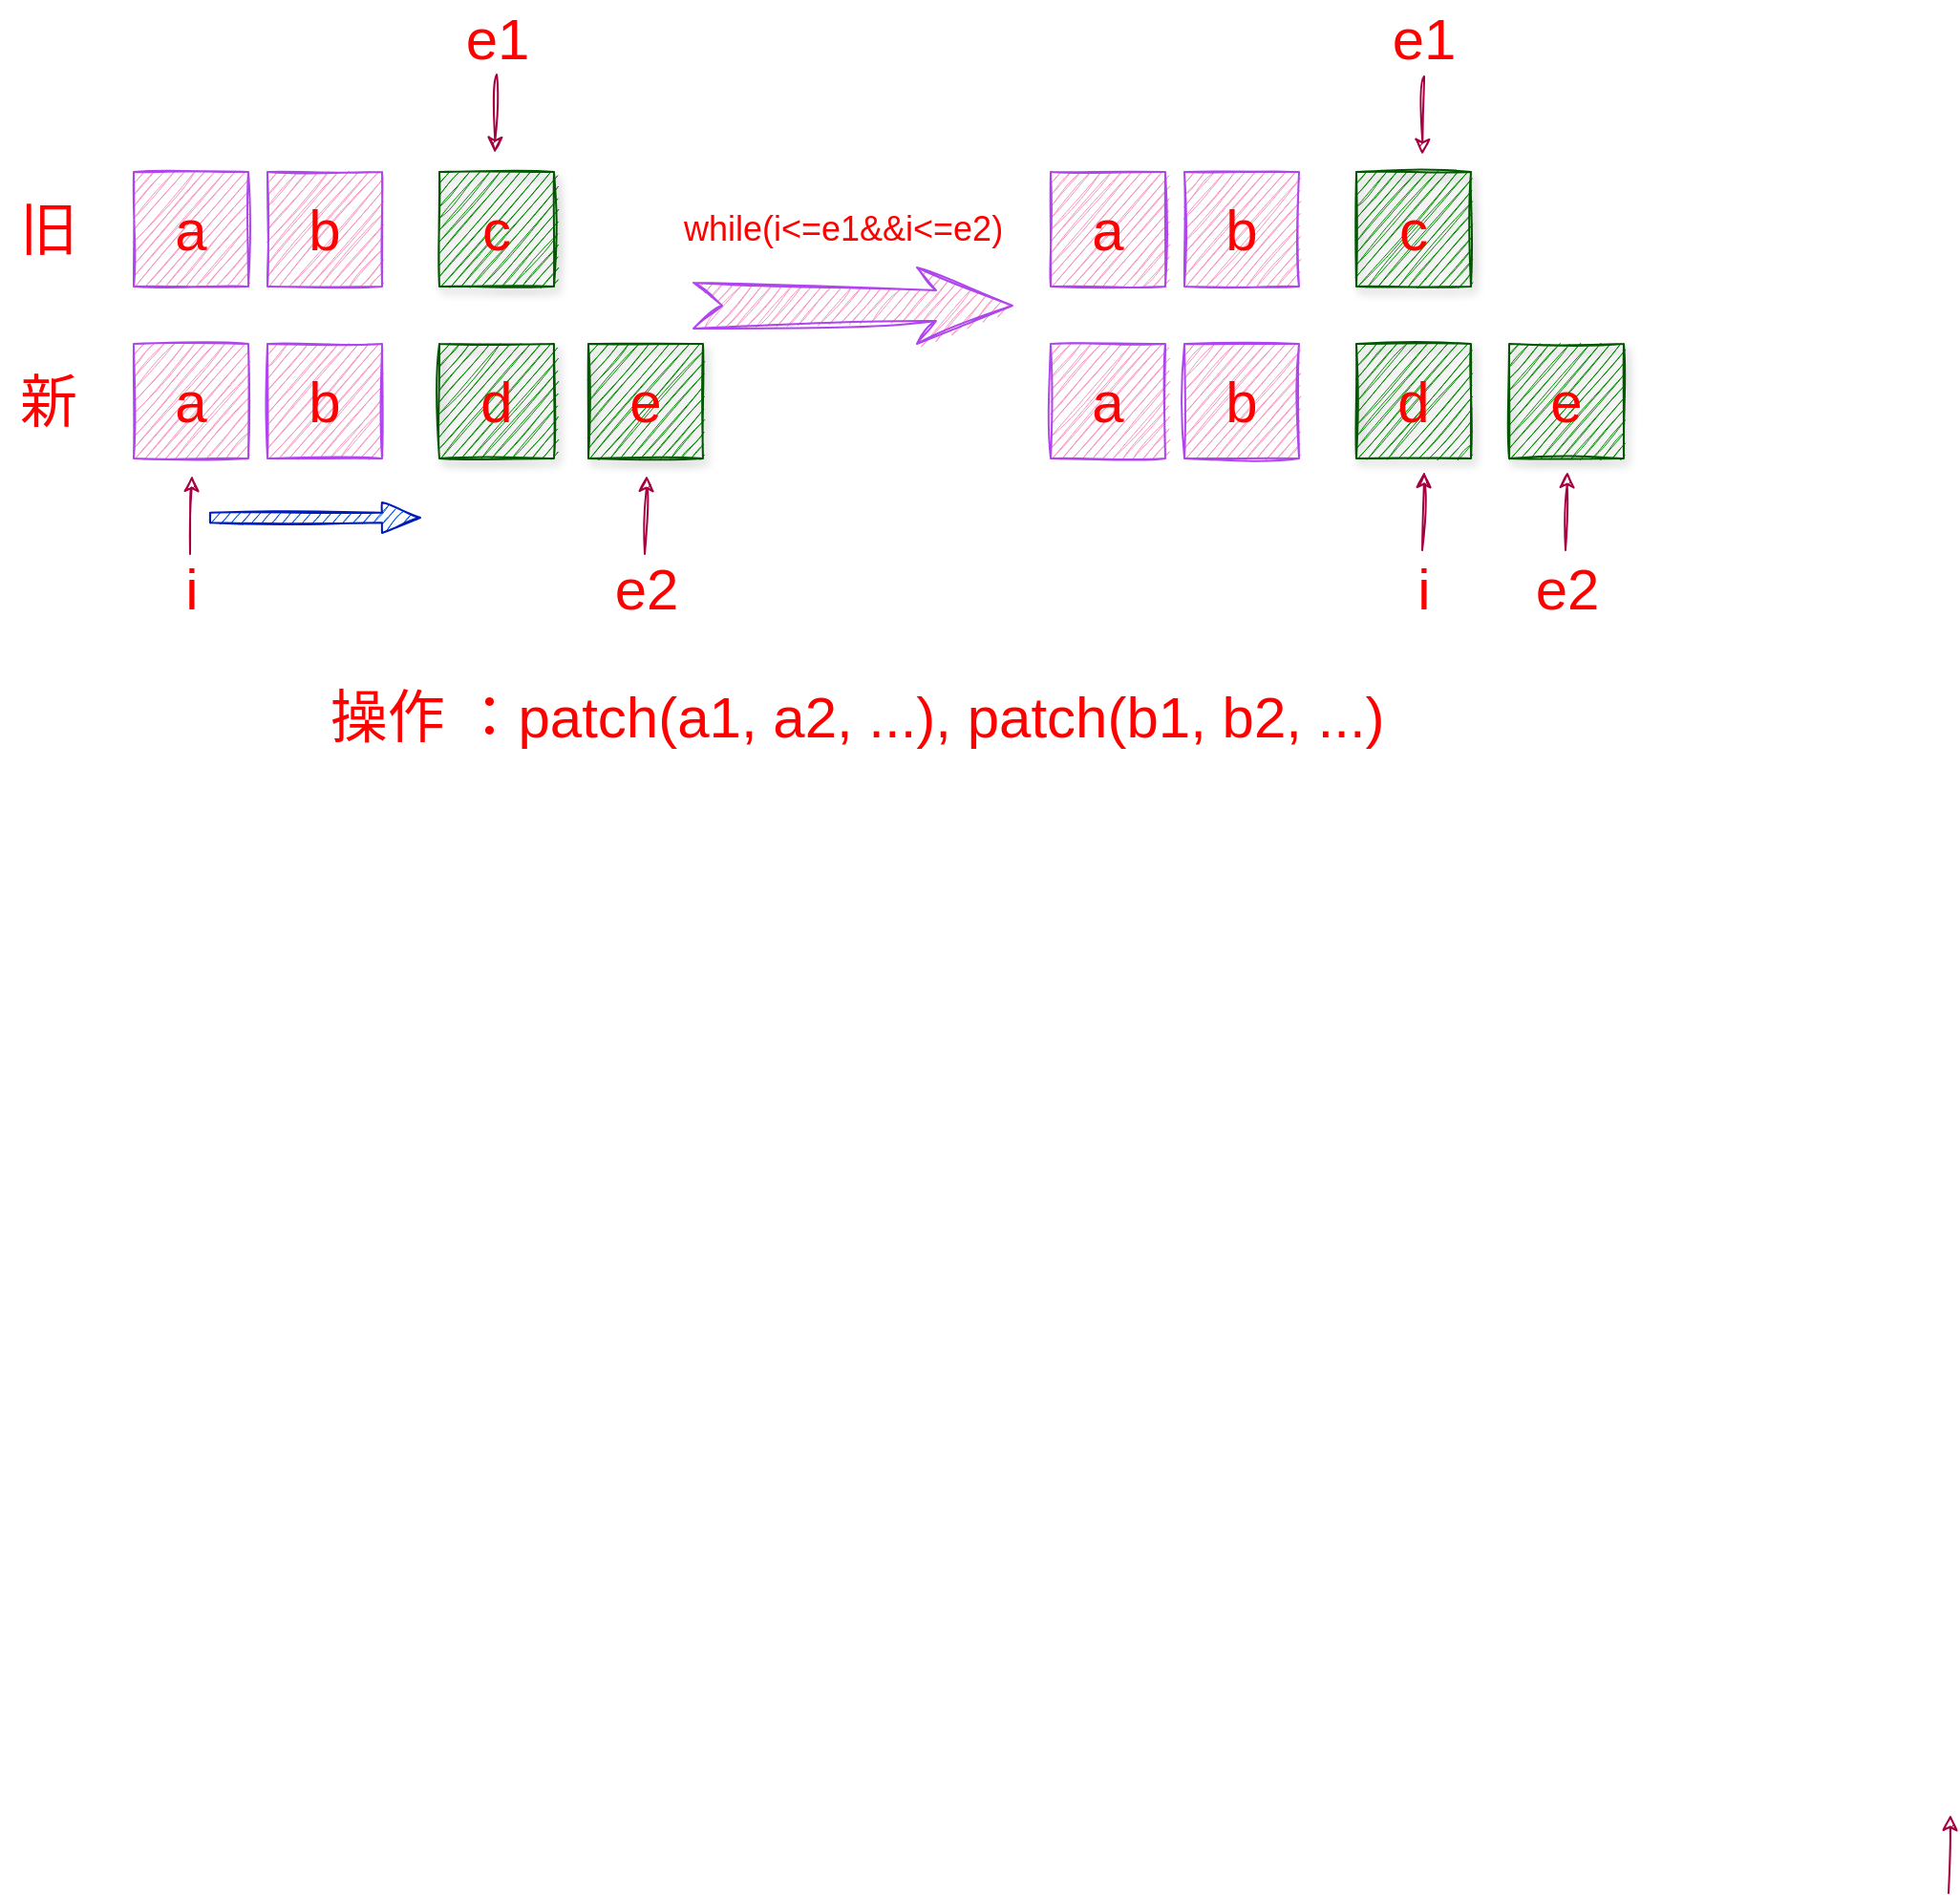 <mxfile version="17.4.2" type="device" pages="4"><diagram id="EmqgTBqbK5a3hGFxQ9jJ" name="对比左侧"><mxGraphModel dx="1106" dy="798" grid="1" gridSize="10" guides="1" tooltips="1" connect="1" arrows="1" fold="1" page="1" pageScale="1" pageWidth="827" pageHeight="1169" math="0" shadow="0"><root><mxCell id="0"/><mxCell id="1" parent="0"/><mxCell id="E3GouPxqyJiMXS_Y7C-4-1" value="a" style="whiteSpace=wrap;html=1;aspect=fixed;rounded=0;fillColor=#F694C1;strokeColor=#AF45ED;fontColor=#FF0000;fontSize=30;verticalAlign=middle;sketch=1;" vertex="1" parent="1"><mxGeometry x="120" y="190" width="60" height="60" as="geometry"/></mxCell><mxCell id="E3GouPxqyJiMXS_Y7C-4-2" value="b" style="whiteSpace=wrap;html=1;aspect=fixed;rounded=0;fillColor=#F694C1;strokeColor=#AF45ED;fontColor=#FF0000;fontSize=30;verticalAlign=middle;sketch=1;" vertex="1" parent="1"><mxGeometry x="190" y="190" width="60" height="60" as="geometry"/></mxCell><mxCell id="E3GouPxqyJiMXS_Y7C-4-3" value="c" style="whiteSpace=wrap;html=1;aspect=fixed;rounded=0;fillColor=#008a00;strokeColor=#005700;fontSize=30;fontColor=#FF0000;shadow=1;glass=0;fillStyle=auto;fontStyle=0;verticalAlign=middle;sketch=1;" vertex="1" parent="1"><mxGeometry x="280" y="190" width="60" height="60" as="geometry"/></mxCell><mxCell id="E3GouPxqyJiMXS_Y7C-4-4" value="a" style="whiteSpace=wrap;html=1;aspect=fixed;rounded=0;fillColor=#F694C1;strokeColor=#AF45ED;fontColor=#FF0000;fontSize=30;verticalAlign=middle;sketch=1;" vertex="1" parent="1"><mxGeometry x="120" y="280" width="60" height="60" as="geometry"/></mxCell><mxCell id="E3GouPxqyJiMXS_Y7C-4-5" value="b" style="whiteSpace=wrap;html=1;aspect=fixed;rounded=0;fillColor=#F694C1;strokeColor=#AF45ED;fontColor=#FF0000;fontSize=30;verticalAlign=middle;sketch=1;" vertex="1" parent="1"><mxGeometry x="190" y="280" width="60" height="60" as="geometry"/></mxCell><mxCell id="E3GouPxqyJiMXS_Y7C-4-6" value="d" style="whiteSpace=wrap;html=1;aspect=fixed;rounded=0;fillColor=#008a00;strokeColor=#005700;fontSize=30;fontColor=#FF0000;shadow=1;glass=0;fillStyle=auto;fontStyle=0;verticalAlign=middle;sketch=1;" vertex="1" parent="1"><mxGeometry x="280" y="280" width="60" height="60" as="geometry"/></mxCell><mxCell id="E3GouPxqyJiMXS_Y7C-4-7" value="e" style="whiteSpace=wrap;html=1;aspect=fixed;rounded=0;fillColor=#008a00;strokeColor=#005700;fontSize=30;fontColor=#FF0000;shadow=1;glass=0;fillStyle=auto;fontStyle=0;verticalAlign=middle;sketch=1;" vertex="1" parent="1"><mxGeometry x="358" y="280" width="60" height="60" as="geometry"/></mxCell><mxCell id="E3GouPxqyJiMXS_Y7C-4-13" value="i" style="text;html=1;align=center;verticalAlign=middle;resizable=0;points=[];autosize=1;strokeColor=none;fillColor=none;fontSize=30;fontColor=#FF0000;" vertex="1" parent="1"><mxGeometry x="140" y="388" width="20" height="40" as="geometry"/></mxCell><mxCell id="E3GouPxqyJiMXS_Y7C-4-14" value="e1" style="text;html=1;align=center;verticalAlign=middle;resizable=0;points=[];autosize=1;strokeColor=none;fillColor=none;fontSize=30;fontColor=#FF0000;" vertex="1" parent="1"><mxGeometry x="285" y="100" width="50" height="40" as="geometry"/></mxCell><mxCell id="E3GouPxqyJiMXS_Y7C-4-15" value="e2" style="text;html=1;align=center;verticalAlign=middle;resizable=0;points=[];autosize=1;strokeColor=none;fillColor=none;fontSize=30;fontColor=#FF0000;" vertex="1" parent="1"><mxGeometry x="363" y="388" width="50" height="40" as="geometry"/></mxCell><mxCell id="E3GouPxqyJiMXS_Y7C-4-16" value="a" style="whiteSpace=wrap;html=1;aspect=fixed;rounded=0;fillColor=#F694C1;strokeColor=#AF45ED;fontColor=#FF0000;fontSize=30;verticalAlign=middle;sketch=1;" vertex="1" parent="1"><mxGeometry x="600" y="190" width="60" height="60" as="geometry"/></mxCell><mxCell id="E3GouPxqyJiMXS_Y7C-4-17" value="b" style="whiteSpace=wrap;html=1;aspect=fixed;rounded=0;fillColor=#F694C1;strokeColor=#AF45ED;fontColor=#FF0000;fontSize=30;verticalAlign=middle;sketch=1;" vertex="1" parent="1"><mxGeometry x="670" y="190" width="60" height="60" as="geometry"/></mxCell><mxCell id="E3GouPxqyJiMXS_Y7C-4-18" value="c" style="whiteSpace=wrap;html=1;aspect=fixed;rounded=0;fillColor=#008a00;strokeColor=#005700;fontSize=30;fontColor=#FF0000;shadow=1;glass=0;fillStyle=auto;fontStyle=0;verticalAlign=middle;sketch=1;" vertex="1" parent="1"><mxGeometry x="760" y="190" width="60" height="60" as="geometry"/></mxCell><mxCell id="E3GouPxqyJiMXS_Y7C-4-19" value="a" style="whiteSpace=wrap;html=1;aspect=fixed;rounded=0;fillColor=#F694C1;strokeColor=#AF45ED;fontColor=#FF0000;fontSize=30;verticalAlign=middle;sketch=1;" vertex="1" parent="1"><mxGeometry x="600" y="280" width="60" height="60" as="geometry"/></mxCell><mxCell id="E3GouPxqyJiMXS_Y7C-4-20" value="b" style="whiteSpace=wrap;html=1;aspect=fixed;rounded=0;fillColor=#F694C1;strokeColor=#AF45ED;fontColor=#FF0000;fontSize=30;verticalAlign=middle;sketch=1;" vertex="1" parent="1"><mxGeometry x="670" y="280" width="60" height="60" as="geometry"/></mxCell><mxCell id="E3GouPxqyJiMXS_Y7C-4-21" value="d" style="whiteSpace=wrap;html=1;aspect=fixed;rounded=0;fillColor=#008a00;strokeColor=#005700;fontSize=30;fontColor=#FF0000;shadow=1;glass=0;fillStyle=auto;fontStyle=0;verticalAlign=middle;sketch=1;" vertex="1" parent="1"><mxGeometry x="760" y="280" width="60" height="60" as="geometry"/></mxCell><mxCell id="E3GouPxqyJiMXS_Y7C-4-22" value="e" style="whiteSpace=wrap;html=1;aspect=fixed;rounded=0;fillColor=#008a00;strokeColor=#005700;fontSize=30;fontColor=#FF0000;shadow=1;glass=0;fillStyle=auto;fontStyle=0;verticalAlign=middle;sketch=1;" vertex="1" parent="1"><mxGeometry x="840" y="280" width="60" height="60" as="geometry"/></mxCell><mxCell id="E3GouPxqyJiMXS_Y7C-4-23" value="i" style="text;html=1;align=center;verticalAlign=middle;resizable=0;points=[];autosize=1;strokeColor=none;fillColor=none;fontSize=30;fontColor=#FF0000;" vertex="1" parent="1"><mxGeometry x="785" y="388" width="20" height="40" as="geometry"/></mxCell><mxCell id="E3GouPxqyJiMXS_Y7C-4-24" value="e1" style="text;html=1;align=center;verticalAlign=middle;resizable=0;points=[];autosize=1;strokeColor=none;fillColor=none;fontSize=30;fontColor=#FF0000;" vertex="1" parent="1"><mxGeometry x="770" y="100" width="50" height="40" as="geometry"/></mxCell><mxCell id="E3GouPxqyJiMXS_Y7C-4-25" value="e2" style="text;html=1;align=center;verticalAlign=middle;resizable=0;points=[];autosize=1;strokeColor=none;fillColor=none;fontSize=30;fontColor=#FF0000;" vertex="1" parent="1"><mxGeometry x="845" y="388" width="50" height="40" as="geometry"/></mxCell><mxCell id="E3GouPxqyJiMXS_Y7C-4-28" value="" style="html=1;shadow=0;dashed=0;align=center;verticalAlign=middle;shape=mxgraph.arrows2.arrow;dy=0.67;dx=20;notch=0;rounded=0;glass=0;sketch=1;fillStyle=auto;fontSize=30;strokeColor=#001DBC;fillColor=#0050ef;fontColor=#ffffff;" vertex="1" parent="1"><mxGeometry x="160" y="363" width="110" height="16" as="geometry"/></mxCell><mxCell id="E3GouPxqyJiMXS_Y7C-4-32" value="" style="html=1;shadow=0;dashed=0;align=center;verticalAlign=middle;shape=mxgraph.arrows2.stylisedArrow;dy=0.6;dx=40;notch=15;feather=0.4;rounded=0;glass=0;sketch=1;fillStyle=auto;fontSize=30;fontColor=#FF0000;strokeColor=#AF45ED;fillColor=#F694C1;gradientColor=none;" vertex="1" parent="1"><mxGeometry x="413" y="240" width="167" height="40" as="geometry"/></mxCell><mxCell id="E3GouPxqyJiMXS_Y7C-4-34" value="while(i&amp;lt;=e1&amp;amp;&amp;amp;i&amp;lt;=e2)" style="text;html=1;align=center;verticalAlign=middle;resizable=0;points=[];autosize=1;strokeColor=none;fillColor=none;fontSize=18;fontColor=#FF0000;" vertex="1" parent="1"><mxGeometry x="401" y="205" width="180" height="30" as="geometry"/></mxCell><mxCell id="E3GouPxqyJiMXS_Y7C-4-38" value="" style="endArrow=classic;html=1;rounded=1;sketch=1;fontSize=18;fontColor=#FF0000;strokeColor=#A50040;fillColor=#d80073;curved=1;exitX=0.52;exitY=0.975;exitDx=0;exitDy=0;exitPerimeter=0;" edge="1" parent="1"><mxGeometry width="50" height="50" relative="1" as="geometry"><mxPoint x="310" y="139" as="sourcePoint"/><mxPoint x="309" y="180" as="targetPoint"/></mxGeometry></mxCell><mxCell id="E3GouPxqyJiMXS_Y7C-4-41" value="" style="endArrow=classic;html=1;rounded=1;sketch=1;fontSize=18;fontColor=#FF0000;strokeColor=#A50040;fillColor=#d80073;curved=1;exitX=0.52;exitY=0.975;exitDx=0;exitDy=0;exitPerimeter=0;" edge="1" parent="1"><mxGeometry width="50" height="50" relative="1" as="geometry"><mxPoint x="795.5" y="140" as="sourcePoint"/><mxPoint x="794.5" y="181" as="targetPoint"/></mxGeometry></mxCell><mxCell id="E3GouPxqyJiMXS_Y7C-4-42" value="" style="endArrow=none;html=1;rounded=1;sketch=1;fontSize=18;fontColor=#FF0000;strokeColor=#A50040;fillColor=#d80073;curved=1;exitX=0.52;exitY=0.975;exitDx=0;exitDy=0;exitPerimeter=0;startArrow=classic;startFill=1;endFill=0;" edge="1" parent="1"><mxGeometry width="50" height="50" relative="1" as="geometry"><mxPoint x="388.5" y="349" as="sourcePoint"/><mxPoint x="387.5" y="390" as="targetPoint"/></mxGeometry></mxCell><mxCell id="E3GouPxqyJiMXS_Y7C-4-43" value="" style="endArrow=none;html=1;rounded=1;sketch=1;fontSize=18;fontColor=#FF0000;strokeColor=#A50040;fillColor=#d80073;curved=1;exitX=0.52;exitY=0.975;exitDx=0;exitDy=0;exitPerimeter=0;startArrow=classic;startFill=1;endFill=0;" edge="1" parent="1"><mxGeometry width="50" height="50" relative="1" as="geometry"><mxPoint x="1071" y="1050" as="sourcePoint"/><mxPoint x="1070" y="1091" as="targetPoint"/></mxGeometry></mxCell><mxCell id="E3GouPxqyJiMXS_Y7C-4-44" value="" style="endArrow=none;html=1;rounded=1;sketch=1;fontSize=18;fontColor=#FF0000;strokeColor=#A50040;fillColor=#d80073;curved=1;exitX=0.52;exitY=0.975;exitDx=0;exitDy=0;exitPerimeter=0;startArrow=classic;startFill=1;endFill=0;" edge="1" parent="1"><mxGeometry width="50" height="50" relative="1" as="geometry"><mxPoint x="150.5" y="349" as="sourcePoint"/><mxPoint x="149.5" y="390" as="targetPoint"/></mxGeometry></mxCell><mxCell id="E3GouPxqyJiMXS_Y7C-4-46" value="" style="endArrow=none;html=1;rounded=1;sketch=1;fontSize=18;fontColor=#FF0000;strokeColor=#A50040;fillColor=#d80073;curved=1;exitX=0.52;exitY=0.975;exitDx=0;exitDy=0;exitPerimeter=0;startArrow=classic;startFill=1;endFill=0;" edge="1" parent="1"><mxGeometry width="50" height="50" relative="1" as="geometry"><mxPoint x="795.5" y="347" as="sourcePoint"/><mxPoint x="794.5" y="388" as="targetPoint"/></mxGeometry></mxCell><mxCell id="E3GouPxqyJiMXS_Y7C-4-47" value="" style="endArrow=none;html=1;rounded=1;sketch=1;fontSize=18;fontColor=#FF0000;strokeColor=#A50040;fillColor=#d80073;curved=1;exitX=0.52;exitY=0.975;exitDx=0;exitDy=0;exitPerimeter=0;startArrow=classic;startFill=1;endFill=0;" edge="1" parent="1"><mxGeometry width="50" height="50" relative="1" as="geometry"><mxPoint x="870.5" y="347" as="sourcePoint"/><mxPoint x="869.5" y="388" as="targetPoint"/></mxGeometry></mxCell><mxCell id="xzag2mfApowgqfPrpZLW-1" value="&lt;span style=&quot;white-space: pre; font-size: 30px;&quot;&gt;&#9;&lt;/span&gt;操作 ：patch(a1, a2, ...), patch(b1, b2, ...)" style="text;html=1;align=center;verticalAlign=middle;resizable=0;points=[];autosize=1;strokeColor=none;fillColor=none;fontSize=30;fontColor=#FF0000;" vertex="1" parent="1"><mxGeometry x="150" y="455" width="630" height="40" as="geometry"/></mxCell><mxCell id="xzag2mfApowgqfPrpZLW-2" value="旧" style="text;html=1;align=center;verticalAlign=middle;resizable=0;points=[];autosize=1;strokeColor=none;fillColor=none;fontSize=30;fontColor=#FF0000;" vertex="1" parent="1"><mxGeometry x="50" y="200" width="50" height="40" as="geometry"/></mxCell><mxCell id="xzag2mfApowgqfPrpZLW-3" value="新" style="text;html=1;align=center;verticalAlign=middle;resizable=0;points=[];autosize=1;strokeColor=none;fillColor=none;fontSize=30;fontColor=#FF0000;" vertex="1" parent="1"><mxGeometry x="50" y="290" width="50" height="40" as="geometry"/></mxCell></root></mxGraphModel></diagram><diagram id="KhQfV3TDnIRwMbW_CdBb" name="对比右侧"><mxGraphModel dx="1106" dy="798" grid="1" gridSize="10" guides="1" tooltips="1" connect="1" arrows="1" fold="1" page="1" pageScale="1" pageWidth="827" pageHeight="1169" math="0" shadow="0"><root><mxCell id="0"/><mxCell id="1" parent="0"/><mxCell id="RAT4NuAAbAktcyOe6Fgx-1" value="a" style="whiteSpace=wrap;html=1;aspect=fixed;rounded=0;fillColor=#F694C1;strokeColor=#AF45ED;fontColor=#FF0000;fontSize=30;verticalAlign=middle;sketch=1;" vertex="1" parent="1"><mxGeometry x="99" y="190" width="60" height="60" as="geometry"/></mxCell><mxCell id="RAT4NuAAbAktcyOe6Fgx-3" value="b" style="whiteSpace=wrap;html=1;aspect=fixed;rounded=0;fillColor=#008a00;strokeColor=#005700;fontSize=30;fontColor=#FF0000;shadow=1;glass=0;fillStyle=auto;fontStyle=0;verticalAlign=middle;sketch=1;" vertex="1" parent="1"><mxGeometry x="259" y="190" width="60" height="60" as="geometry"/></mxCell><mxCell id="RAT4NuAAbAktcyOe6Fgx-4" value="d" style="whiteSpace=wrap;html=1;aspect=fixed;rounded=0;fillColor=#F694C1;strokeColor=#AF45ED;fontColor=#FF0000;fontSize=30;verticalAlign=middle;sketch=1;" vertex="1" parent="1"><mxGeometry x="99" y="280" width="60" height="60" as="geometry"/></mxCell><mxCell id="RAT4NuAAbAktcyOe6Fgx-5" value="e" style="whiteSpace=wrap;html=1;aspect=fixed;rounded=0;fillColor=#F694C1;strokeColor=#AF45ED;fontColor=#FF0000;fontSize=30;verticalAlign=middle;sketch=1;" vertex="1" parent="1"><mxGeometry x="169" y="280" width="60" height="60" as="geometry"/></mxCell><mxCell id="RAT4NuAAbAktcyOe6Fgx-6" value="b" style="whiteSpace=wrap;html=1;aspect=fixed;rounded=0;fillColor=#008a00;strokeColor=#005700;fontSize=30;fontColor=#FF0000;shadow=1;glass=0;fillStyle=auto;fontStyle=0;verticalAlign=middle;sketch=1;" vertex="1" parent="1"><mxGeometry x="259" y="280" width="60" height="60" as="geometry"/></mxCell><mxCell id="RAT4NuAAbAktcyOe6Fgx-7" value="c" style="whiteSpace=wrap;html=1;aspect=fixed;rounded=0;fillColor=#008a00;strokeColor=#005700;fontSize=30;fontColor=#FF0000;shadow=1;glass=0;fillStyle=auto;fontStyle=0;verticalAlign=middle;sketch=1;" vertex="1" parent="1"><mxGeometry x="337" y="280" width="60" height="60" as="geometry"/></mxCell><mxCell id="RAT4NuAAbAktcyOe6Fgx-8" value="i" style="text;html=1;align=center;verticalAlign=middle;resizable=0;points=[];autosize=1;strokeColor=none;fillColor=none;fontSize=30;fontColor=#FF0000;" vertex="1" parent="1"><mxGeometry x="119" y="388" width="20" height="40" as="geometry"/></mxCell><mxCell id="RAT4NuAAbAktcyOe6Fgx-9" value="e1" style="text;html=1;align=center;verticalAlign=middle;resizable=0;points=[];autosize=1;strokeColor=none;fillColor=none;fontSize=30;fontColor=#FF0000;" vertex="1" parent="1"><mxGeometry x="342" y="100" width="50" height="40" as="geometry"/></mxCell><mxCell id="RAT4NuAAbAktcyOe6Fgx-10" value="e2" style="text;html=1;align=center;verticalAlign=middle;resizable=0;points=[];autosize=1;strokeColor=none;fillColor=none;fontSize=30;fontColor=#FF0000;" vertex="1" parent="1"><mxGeometry x="342" y="388" width="50" height="40" as="geometry"/></mxCell><mxCell id="RAT4NuAAbAktcyOe6Fgx-11" value="a" style="whiteSpace=wrap;html=1;aspect=fixed;rounded=0;fillColor=#F694C1;strokeColor=#AF45ED;fontColor=#FF0000;fontSize=30;verticalAlign=middle;sketch=1;" vertex="1" parent="1"><mxGeometry x="600" y="190" width="60" height="60" as="geometry"/></mxCell><mxCell id="RAT4NuAAbAktcyOe6Fgx-13" value="b" style="whiteSpace=wrap;html=1;aspect=fixed;rounded=0;fillColor=#008a00;strokeColor=#005700;fontSize=30;fontColor=#FF0000;shadow=1;glass=0;fillStyle=auto;fontStyle=0;verticalAlign=middle;sketch=1;" vertex="1" parent="1"><mxGeometry x="760" y="190" width="60" height="60" as="geometry"/></mxCell><mxCell id="RAT4NuAAbAktcyOe6Fgx-14" value="d" style="whiteSpace=wrap;html=1;aspect=fixed;rounded=0;fillColor=#F694C1;strokeColor=#AF45ED;fontColor=#FF0000;fontSize=30;verticalAlign=middle;sketch=1;" vertex="1" parent="1"><mxGeometry x="600" y="280" width="60" height="60" as="geometry"/></mxCell><mxCell id="RAT4NuAAbAktcyOe6Fgx-15" value="e" style="whiteSpace=wrap;html=1;aspect=fixed;rounded=0;fillColor=#F694C1;strokeColor=#AF45ED;fontColor=#FF0000;fontSize=30;verticalAlign=middle;sketch=1;" vertex="1" parent="1"><mxGeometry x="670" y="280" width="60" height="60" as="geometry"/></mxCell><mxCell id="RAT4NuAAbAktcyOe6Fgx-16" value="b" style="whiteSpace=wrap;html=1;aspect=fixed;rounded=0;fillColor=#008a00;strokeColor=#005700;fontSize=30;fontColor=#FF0000;shadow=1;glass=0;fillStyle=auto;fontStyle=0;verticalAlign=middle;sketch=1;" vertex="1" parent="1"><mxGeometry x="760" y="280" width="60" height="60" as="geometry"/></mxCell><mxCell id="RAT4NuAAbAktcyOe6Fgx-17" value="c" style="whiteSpace=wrap;html=1;aspect=fixed;rounded=0;fillColor=#008a00;strokeColor=#005700;fontSize=30;fontColor=#FF0000;shadow=1;glass=0;fillStyle=auto;fontStyle=0;verticalAlign=middle;sketch=1;" vertex="1" parent="1"><mxGeometry x="840" y="280" width="60" height="60" as="geometry"/></mxCell><mxCell id="RAT4NuAAbAktcyOe6Fgx-18" value="i" style="text;html=1;align=center;verticalAlign=middle;resizable=0;points=[];autosize=1;strokeColor=none;fillColor=none;fontSize=30;fontColor=#FF0000;" vertex="1" parent="1"><mxGeometry x="620" y="388" width="20" height="40" as="geometry"/></mxCell><mxCell id="RAT4NuAAbAktcyOe6Fgx-19" value="e1" style="text;html=1;align=center;verticalAlign=middle;resizable=0;points=[];autosize=1;strokeColor=none;fillColor=none;fontSize=30;fontColor=#FF0000;" vertex="1" parent="1"><mxGeometry x="605" y="100" width="50" height="40" as="geometry"/></mxCell><mxCell id="RAT4NuAAbAktcyOe6Fgx-20" value="e2" style="text;html=1;align=center;verticalAlign=middle;resizable=0;points=[];autosize=1;strokeColor=none;fillColor=none;fontSize=30;fontColor=#FF0000;" vertex="1" parent="1"><mxGeometry x="680" y="388" width="50" height="40" as="geometry"/></mxCell><mxCell id="RAT4NuAAbAktcyOe6Fgx-21" value="" style="html=1;shadow=0;dashed=0;align=center;verticalAlign=middle;shape=mxgraph.arrows2.arrow;dy=0.67;dx=20;notch=0;rounded=0;glass=0;sketch=1;fillStyle=auto;fontSize=30;strokeColor=#001DBC;fillColor=#0050ef;fontColor=#ffffff;rotation=-180;" vertex="1" parent="1"><mxGeometry x="250" y="372" width="110" height="16" as="geometry"/></mxCell><mxCell id="RAT4NuAAbAktcyOe6Fgx-22" value="" style="html=1;shadow=0;dashed=0;align=center;verticalAlign=middle;shape=mxgraph.arrows2.stylisedArrow;dy=0.6;dx=40;notch=15;feather=0.4;rounded=0;glass=0;sketch=1;fillStyle=auto;fontSize=30;fontColor=#FF0000;strokeColor=#AF45ED;fillColor=#F694C1;gradientColor=none;" vertex="1" parent="1"><mxGeometry x="414" y="240" width="167" height="40" as="geometry"/></mxCell><mxCell id="RAT4NuAAbAktcyOe6Fgx-23" value="while(i&amp;lt;=e1&amp;amp;&amp;amp;i&amp;lt;=e2)" style="text;html=1;align=center;verticalAlign=middle;resizable=0;points=[];autosize=1;strokeColor=none;fillColor=none;fontSize=18;fontColor=#FF0000;" vertex="1" parent="1"><mxGeometry x="405" y="205" width="180" height="30" as="geometry"/></mxCell><mxCell id="RAT4NuAAbAktcyOe6Fgx-24" value="" style="endArrow=classic;html=1;rounded=1;sketch=1;fontSize=18;fontColor=#FF0000;strokeColor=#A50040;fillColor=#d80073;curved=1;exitX=0.52;exitY=0.975;exitDx=0;exitDy=0;exitPerimeter=0;" edge="1" parent="1"><mxGeometry width="50" height="50" relative="1" as="geometry"><mxPoint x="367" y="139" as="sourcePoint"/><mxPoint x="366" y="180" as="targetPoint"/></mxGeometry></mxCell><mxCell id="RAT4NuAAbAktcyOe6Fgx-25" value="" style="endArrow=classic;html=1;rounded=1;sketch=1;fontSize=18;fontColor=#FF0000;strokeColor=#A50040;fillColor=#d80073;curved=1;exitX=0.52;exitY=0.975;exitDx=0;exitDy=0;exitPerimeter=0;" edge="1" parent="1"><mxGeometry width="50" height="50" relative="1" as="geometry"><mxPoint x="630.5" y="140" as="sourcePoint"/><mxPoint x="629.5" y="181" as="targetPoint"/></mxGeometry></mxCell><mxCell id="RAT4NuAAbAktcyOe6Fgx-26" value="" style="endArrow=none;html=1;rounded=1;sketch=1;fontSize=18;fontColor=#FF0000;strokeColor=#A50040;fillColor=#d80073;curved=1;exitX=0.52;exitY=0.975;exitDx=0;exitDy=0;exitPerimeter=0;startArrow=classic;startFill=1;endFill=0;" edge="1" parent="1"><mxGeometry width="50" height="50" relative="1" as="geometry"><mxPoint x="367.5" y="349" as="sourcePoint"/><mxPoint x="366.5" y="390" as="targetPoint"/></mxGeometry></mxCell><mxCell id="RAT4NuAAbAktcyOe6Fgx-27" value="" style="endArrow=none;html=1;rounded=1;sketch=1;fontSize=18;fontColor=#FF0000;strokeColor=#A50040;fillColor=#d80073;curved=1;exitX=0.52;exitY=0.975;exitDx=0;exitDy=0;exitPerimeter=0;startArrow=classic;startFill=1;endFill=0;" edge="1" parent="1"><mxGeometry width="50" height="50" relative="1" as="geometry"><mxPoint x="129.5" y="349" as="sourcePoint"/><mxPoint x="128.5" y="390" as="targetPoint"/></mxGeometry></mxCell><mxCell id="RAT4NuAAbAktcyOe6Fgx-28" value="" style="endArrow=none;html=1;rounded=1;sketch=1;fontSize=18;fontColor=#FF0000;strokeColor=#A50040;fillColor=#d80073;curved=1;exitX=0.52;exitY=0.975;exitDx=0;exitDy=0;exitPerimeter=0;startArrow=classic;startFill=1;endFill=0;" edge="1" parent="1"><mxGeometry width="50" height="50" relative="1" as="geometry"><mxPoint x="630.5" y="347" as="sourcePoint"/><mxPoint x="629.5" y="388" as="targetPoint"/></mxGeometry></mxCell><mxCell id="RAT4NuAAbAktcyOe6Fgx-29" value="" style="endArrow=none;html=1;rounded=1;sketch=1;fontSize=18;fontColor=#FF0000;strokeColor=#A50040;fillColor=#d80073;curved=1;exitX=0.52;exitY=0.975;exitDx=0;exitDy=0;exitPerimeter=0;startArrow=classic;startFill=1;endFill=0;" edge="1" parent="1"><mxGeometry width="50" height="50" relative="1" as="geometry"><mxPoint x="705.5" y="347" as="sourcePoint"/><mxPoint x="704.5" y="388" as="targetPoint"/></mxGeometry></mxCell><mxCell id="RAT4NuAAbAktcyOe6Fgx-30" value="c" style="whiteSpace=wrap;html=1;aspect=fixed;rounded=0;fillColor=#008a00;strokeColor=#005700;fontSize=30;fontColor=#FF0000;shadow=1;glass=0;fillStyle=auto;fontStyle=0;verticalAlign=middle;sketch=1;" vertex="1" parent="1"><mxGeometry x="337" y="190" width="60" height="60" as="geometry"/></mxCell><mxCell id="RAT4NuAAbAktcyOe6Fgx-31" value="c" style="whiteSpace=wrap;html=1;aspect=fixed;rounded=0;fillColor=#008a00;strokeColor=#005700;fontSize=30;fontColor=#FF0000;shadow=1;glass=0;fillStyle=auto;fontStyle=0;verticalAlign=middle;sketch=1;" vertex="1" parent="1"><mxGeometry x="840" y="190" width="60" height="60" as="geometry"/></mxCell><mxCell id="RAT4NuAAbAktcyOe6Fgx-32" value="" style="html=1;shadow=0;dashed=0;align=center;verticalAlign=middle;shape=mxgraph.arrows2.arrow;dy=0.67;dx=20;notch=0;rounded=0;glass=0;sketch=1;fillStyle=auto;fontSize=30;strokeColor=#001DBC;fillColor=#0050ef;fontColor=#ffffff;rotation=-180;" vertex="1" parent="1"><mxGeometry x="250" y="150" width="110" height="16" as="geometry"/></mxCell><mxCell id="sJ1Ou_CyRQJqrpXvXlfN-1" value="旧" style="text;html=1;align=center;verticalAlign=middle;resizable=0;points=[];autosize=1;strokeColor=none;fillColor=none;fontSize=30;fontColor=#FF0000;" vertex="1" parent="1"><mxGeometry x="40" y="200" width="50" height="40" as="geometry"/></mxCell><mxCell id="sJ1Ou_CyRQJqrpXvXlfN-2" value="新" style="text;html=1;align=center;verticalAlign=middle;resizable=0;points=[];autosize=1;strokeColor=none;fillColor=none;fontSize=30;fontColor=#FF0000;" vertex="1" parent="1"><mxGeometry x="40" y="290" width="50" height="40" as="geometry"/></mxCell><mxCell id="lAsVrwD6jxN4rGGVj2HE-1" value="&lt;span style=&quot;color: rgba(0 , 0 , 0 , 0) ; font-family: monospace ; font-size: 0px&quot;&gt;%3CmxGraphModel%3E%3Croot%3E%3CmxCell%20id%3D%220%22%2F%3E%3CmxCell%20id%3D%221%22%20parent%3D%220%22%2F%3E%3CmxCell%20id%3D%222%22%20value%3D%22%26lt%3Bspan%20style%3D%26quot%3Bwhite-space%3A%20pre%3B%20font-size%3A%2030px%3B%26quot%3B%26gt%3B%26%239%3B%26lt%3B%2Fspan%26gt%3B%E6%93%8D%E4%BD%9C%20%EF%BC%9Apatch(a1%2C%20a2%2C%20...)%2C%20patch(b1%2C%20b2%2C%20...)%22%20style%3D%22text%3Bhtml%3D1%3Balign%3Dcenter%3BverticalAlign%3Dmiddle%3Bresizable%3D0%3Bpoints%3D%5B%5D%3Bautosize%3D1%3BstrokeColor%3Dnone%3BfillColor%3Dnone%3BfontSize%3D30%3BfontColor%3D%23FF0000%3B%22%20vertex%3D%221%22%20parent%3D%221%22%3E%3CmxGeometry%20x%3D%22150%22%20y%3D%22455%22%20width%3D%22630%22%20height%3D%2240%22%20as%3D%22geometry%22%2F%3E%3C%2FmxCell%3E%3C%2Froot%3E%3C%2FmxGraphModel%3E&lt;/span&gt;" style="text;html=1;align=center;verticalAlign=middle;resizable=0;points=[];autosize=1;strokeColor=none;fillColor=none;fontSize=30;fontColor=#FF0000;" vertex="1" parent="1"><mxGeometry x="230" y="435" width="20" height="50" as="geometry"/></mxCell><mxCell id="lAsVrwD6jxN4rGGVj2HE-2" value="&lt;span style=&quot;white-space: pre ; font-size: 30px&quot;&gt;&#9;&lt;/span&gt;操作 ：patch(c1, c2, ...), patch(b1, b2, ...)" style="text;html=1;align=center;verticalAlign=middle;resizable=0;points=[];autosize=1;strokeColor=none;fillColor=none;fontSize=30;fontColor=#FF0000;" vertex="1" parent="1"><mxGeometry x="150" y="455" width="630" height="40" as="geometry"/></mxCell></root></mxGraphModel></diagram><diagram id="hazp_KXiv5jAbUR__Knw" name="添加"><mxGraphModel dx="1106" dy="798" grid="1" gridSize="10" guides="1" tooltips="1" connect="1" arrows="1" fold="1" page="1" pageScale="1" pageWidth="827" pageHeight="1169" math="0" shadow="0"><root><mxCell id="0"/><mxCell id="1" parent="0"/><mxCell id="xc1OojSsHhUmg5qOSPjt-1" value="a" style="whiteSpace=wrap;html=1;aspect=fixed;rounded=0;fillColor=#F694C1;strokeColor=#AF45ED;fontColor=#FF0000;fontSize=30;verticalAlign=middle;sketch=1;" vertex="1" parent="1"><mxGeometry x="120" y="190" width="60" height="60" as="geometry"/></mxCell><mxCell id="xc1OojSsHhUmg5qOSPjt-2" value="b" style="whiteSpace=wrap;html=1;aspect=fixed;rounded=0;fillColor=#F694C1;strokeColor=#AF45ED;fontColor=#FF0000;fontSize=30;verticalAlign=middle;sketch=1;" vertex="1" parent="1"><mxGeometry x="190" y="190" width="60" height="60" as="geometry"/></mxCell><mxCell id="xc1OojSsHhUmg5qOSPjt-4" value="a" style="whiteSpace=wrap;html=1;aspect=fixed;rounded=0;fillColor=#F694C1;strokeColor=#AF45ED;fontColor=#FF0000;fontSize=30;verticalAlign=middle;sketch=1;" vertex="1" parent="1"><mxGeometry x="120" y="280" width="60" height="60" as="geometry"/></mxCell><mxCell id="xc1OojSsHhUmg5qOSPjt-5" value="b" style="whiteSpace=wrap;html=1;aspect=fixed;rounded=0;fillColor=#F694C1;strokeColor=#AF45ED;fontColor=#FF0000;fontSize=30;verticalAlign=middle;sketch=1;" vertex="1" parent="1"><mxGeometry x="190" y="280" width="60" height="60" as="geometry"/></mxCell><mxCell id="xc1OojSsHhUmg5qOSPjt-6" value="d" style="whiteSpace=wrap;html=1;aspect=fixed;rounded=0;fillColor=#008a00;strokeColor=#005700;fontSize=30;fontColor=#FF0000;shadow=1;glass=0;fillStyle=auto;fontStyle=0;verticalAlign=middle;sketch=1;" vertex="1" parent="1"><mxGeometry x="270" y="280" width="60" height="60" as="geometry"/></mxCell><mxCell id="xc1OojSsHhUmg5qOSPjt-7" value="e" style="whiteSpace=wrap;html=1;aspect=fixed;rounded=0;fillColor=#008a00;strokeColor=#005700;fontSize=30;fontColor=#FF0000;shadow=1;glass=0;fillStyle=auto;fontStyle=0;verticalAlign=middle;sketch=1;" vertex="1" parent="1"><mxGeometry x="353" y="280" width="60" height="60" as="geometry"/></mxCell><mxCell id="xc1OojSsHhUmg5qOSPjt-8" value="i" style="text;html=1;align=center;verticalAlign=middle;resizable=0;points=[];autosize=1;strokeColor=none;fillColor=none;fontSize=30;fontColor=#FF0000;" vertex="1" parent="1"><mxGeometry x="140" y="388" width="20" height="40" as="geometry"/></mxCell><mxCell id="xc1OojSsHhUmg5qOSPjt-9" value="e1" style="text;html=1;align=center;verticalAlign=middle;resizable=0;points=[];autosize=1;strokeColor=none;fillColor=none;fontSize=30;fontColor=#FF0000;" vertex="1" parent="1"><mxGeometry x="195" y="100" width="50" height="40" as="geometry"/></mxCell><mxCell id="xc1OojSsHhUmg5qOSPjt-10" value="e2" style="text;html=1;align=center;verticalAlign=middle;resizable=0;points=[];autosize=1;strokeColor=none;fillColor=none;fontSize=30;fontColor=#FF0000;" vertex="1" parent="1"><mxGeometry x="363" y="388" width="50" height="40" as="geometry"/></mxCell><mxCell id="xc1OojSsHhUmg5qOSPjt-11" value="a" style="whiteSpace=wrap;html=1;aspect=fixed;rounded=0;fillColor=#F694C1;strokeColor=#AF45ED;fontColor=#FF0000;fontSize=30;verticalAlign=middle;sketch=1;" vertex="1" parent="1"><mxGeometry x="600" y="190" width="60" height="60" as="geometry"/></mxCell><mxCell id="xc1OojSsHhUmg5qOSPjt-12" value="b" style="whiteSpace=wrap;html=1;aspect=fixed;rounded=0;fillColor=#F694C1;strokeColor=#AF45ED;fontColor=#FF0000;fontSize=30;verticalAlign=middle;sketch=1;" vertex="1" parent="1"><mxGeometry x="670" y="190" width="60" height="60" as="geometry"/></mxCell><mxCell id="xc1OojSsHhUmg5qOSPjt-14" value="a" style="whiteSpace=wrap;html=1;aspect=fixed;rounded=0;fillColor=#F694C1;strokeColor=#AF45ED;fontColor=#FF0000;fontSize=30;verticalAlign=middle;sketch=1;" vertex="1" parent="1"><mxGeometry x="600" y="280" width="60" height="60" as="geometry"/></mxCell><mxCell id="xc1OojSsHhUmg5qOSPjt-15" value="b" style="whiteSpace=wrap;html=1;aspect=fixed;rounded=0;fillColor=#F694C1;strokeColor=#AF45ED;fontColor=#FF0000;fontSize=30;verticalAlign=middle;sketch=1;" vertex="1" parent="1"><mxGeometry x="670" y="280" width="60" height="60" as="geometry"/></mxCell><mxCell id="xc1OojSsHhUmg5qOSPjt-16" value="d" style="whiteSpace=wrap;html=1;aspect=fixed;rounded=0;fillColor=#008a00;strokeColor=#005700;fontSize=30;fontColor=#FF0000;shadow=1;glass=0;fillStyle=auto;fontStyle=0;verticalAlign=middle;sketch=1;" vertex="1" parent="1"><mxGeometry x="760" y="280" width="60" height="60" as="geometry"/></mxCell><mxCell id="xc1OojSsHhUmg5qOSPjt-17" value="e" style="whiteSpace=wrap;html=1;aspect=fixed;rounded=0;fillColor=#008a00;strokeColor=#005700;fontSize=30;fontColor=#FF0000;shadow=1;glass=0;fillStyle=auto;fontStyle=0;verticalAlign=middle;sketch=1;" vertex="1" parent="1"><mxGeometry x="840" y="280" width="60" height="60" as="geometry"/></mxCell><mxCell id="xc1OojSsHhUmg5qOSPjt-18" value="i" style="text;html=1;align=center;verticalAlign=middle;resizable=0;points=[];autosize=1;strokeColor=none;fillColor=none;fontSize=30;fontColor=#FF0000;" vertex="1" parent="1"><mxGeometry x="785" y="388" width="20" height="40" as="geometry"/></mxCell><mxCell id="xc1OojSsHhUmg5qOSPjt-19" value="e1" style="text;html=1;align=center;verticalAlign=middle;resizable=0;points=[];autosize=1;strokeColor=none;fillColor=none;fontSize=30;fontColor=#FF0000;" vertex="1" parent="1"><mxGeometry x="675" y="100" width="50" height="40" as="geometry"/></mxCell><mxCell id="xc1OojSsHhUmg5qOSPjt-20" value="e2" style="text;html=1;align=center;verticalAlign=middle;resizable=0;points=[];autosize=1;strokeColor=none;fillColor=none;fontSize=30;fontColor=#FF0000;" vertex="1" parent="1"><mxGeometry x="845" y="388" width="50" height="40" as="geometry"/></mxCell><mxCell id="xc1OojSsHhUmg5qOSPjt-21" value="" style="html=1;shadow=0;dashed=0;align=center;verticalAlign=middle;shape=mxgraph.arrows2.arrow;dy=0.67;dx=20;notch=0;rounded=0;glass=0;sketch=1;fillStyle=auto;fontSize=30;strokeColor=#001DBC;fillColor=#0050ef;fontColor=#ffffff;" vertex="1" parent="1"><mxGeometry x="160" y="363" width="110" height="16" as="geometry"/></mxCell><mxCell id="xc1OojSsHhUmg5qOSPjt-22" value="" style="html=1;shadow=0;dashed=0;align=center;verticalAlign=middle;shape=mxgraph.arrows2.stylisedArrow;dy=0.6;dx=40;notch=15;feather=0.4;rounded=0;glass=0;sketch=1;fillStyle=auto;fontSize=30;fontColor=#FF0000;strokeColor=#AF45ED;fillColor=#F694C1;gradientColor=none;" vertex="1" parent="1"><mxGeometry x="413" y="240" width="167" height="40" as="geometry"/></mxCell><mxCell id="xc1OojSsHhUmg5qOSPjt-23" value="while(i&amp;lt;=e1&amp;amp;&amp;amp;i&amp;lt;=e2)" style="text;html=1;align=center;verticalAlign=middle;resizable=0;points=[];autosize=1;strokeColor=none;fillColor=none;fontSize=18;fontColor=#FF0000;" vertex="1" parent="1"><mxGeometry x="401" y="205" width="180" height="30" as="geometry"/></mxCell><mxCell id="xc1OojSsHhUmg5qOSPjt-24" value="" style="endArrow=classic;html=1;rounded=1;sketch=1;fontSize=18;fontColor=#FF0000;strokeColor=#A50040;fillColor=#d80073;curved=1;exitX=0.52;exitY=0.975;exitDx=0;exitDy=0;exitPerimeter=0;" edge="1" parent="1"><mxGeometry width="50" height="50" relative="1" as="geometry"><mxPoint x="220" y="139" as="sourcePoint"/><mxPoint x="219" y="180" as="targetPoint"/></mxGeometry></mxCell><mxCell id="xc1OojSsHhUmg5qOSPjt-25" value="" style="endArrow=classic;html=1;rounded=1;sketch=1;fontSize=18;fontColor=#FF0000;strokeColor=#A50040;fillColor=#d80073;curved=1;exitX=0.52;exitY=0.975;exitDx=0;exitDy=0;exitPerimeter=0;" edge="1" parent="1"><mxGeometry width="50" height="50" relative="1" as="geometry"><mxPoint x="700.5" y="140" as="sourcePoint"/><mxPoint x="699.5" y="181" as="targetPoint"/></mxGeometry></mxCell><mxCell id="xc1OojSsHhUmg5qOSPjt-26" value="" style="endArrow=none;html=1;rounded=1;sketch=1;fontSize=18;fontColor=#FF0000;strokeColor=#A50040;fillColor=#d80073;curved=1;exitX=0.52;exitY=0.975;exitDx=0;exitDy=0;exitPerimeter=0;startArrow=classic;startFill=1;endFill=0;" edge="1" parent="1"><mxGeometry width="50" height="50" relative="1" as="geometry"><mxPoint x="388.5" y="349" as="sourcePoint"/><mxPoint x="387.5" y="390" as="targetPoint"/></mxGeometry></mxCell><mxCell id="xc1OojSsHhUmg5qOSPjt-27" value="" style="endArrow=none;html=1;rounded=1;sketch=1;fontSize=18;fontColor=#FF0000;strokeColor=#A50040;fillColor=#d80073;curved=1;exitX=0.52;exitY=0.975;exitDx=0;exitDy=0;exitPerimeter=0;startArrow=classic;startFill=1;endFill=0;" edge="1" parent="1"><mxGeometry width="50" height="50" relative="1" as="geometry"><mxPoint x="150.5" y="349" as="sourcePoint"/><mxPoint x="149.5" y="390" as="targetPoint"/></mxGeometry></mxCell><mxCell id="xc1OojSsHhUmg5qOSPjt-28" value="" style="endArrow=none;html=1;rounded=1;sketch=1;fontSize=18;fontColor=#FF0000;strokeColor=#A50040;fillColor=#d80073;curved=1;exitX=0.52;exitY=0.975;exitDx=0;exitDy=0;exitPerimeter=0;startArrow=classic;startFill=1;endFill=0;" edge="1" parent="1"><mxGeometry width="50" height="50" relative="1" as="geometry"><mxPoint x="795.5" y="347" as="sourcePoint"/><mxPoint x="794.5" y="388" as="targetPoint"/></mxGeometry></mxCell><mxCell id="xc1OojSsHhUmg5qOSPjt-29" value="" style="endArrow=none;html=1;rounded=1;sketch=1;fontSize=18;fontColor=#FF0000;strokeColor=#A50040;fillColor=#d80073;curved=1;exitX=0.52;exitY=0.975;exitDx=0;exitDy=0;exitPerimeter=0;startArrow=classic;startFill=1;endFill=0;" edge="1" parent="1"><mxGeometry width="50" height="50" relative="1" as="geometry"><mxPoint x="870.5" y="347" as="sourcePoint"/><mxPoint x="869.5" y="388" as="targetPoint"/></mxGeometry></mxCell><mxCell id="xc1OojSsHhUmg5qOSPjt-30" value="左右移动后，如果 i &amp;gt; e1 且 i&amp;lt;= e2 ,那么旧节点需要添加 i 到 e2 的元素&amp;nbsp;&lt;br style=&quot;font-size: 26px&quot;&gt;&lt;br style=&quot;font-size: 26px&quot;&gt;patch(null, d, ...),&amp;nbsp; &amp;nbsp;patch(null, e, ...)" style="text;html=1;align=center;verticalAlign=middle;resizable=0;points=[];autosize=1;strokeColor=none;fillColor=none;fontSize=26;fontColor=#FF0000;" vertex="1" parent="1"><mxGeometry x="105" y="435" width="830" height="100" as="geometry"/></mxCell><mxCell id="u6OfgY6jeGZFqXi6ciuH-1" value="旧" style="text;html=1;align=center;verticalAlign=middle;resizable=0;points=[];autosize=1;strokeColor=none;fillColor=none;fontSize=30;fontColor=#FF0000;" vertex="1" parent="1"><mxGeometry x="40" y="200" width="50" height="40" as="geometry"/></mxCell><mxCell id="u6OfgY6jeGZFqXi6ciuH-2" value="新" style="text;html=1;align=center;verticalAlign=middle;resizable=0;points=[];autosize=1;strokeColor=none;fillColor=none;fontSize=30;fontColor=#FF0000;" vertex="1" parent="1"><mxGeometry x="40" y="290" width="50" height="40" as="geometry"/></mxCell></root></mxGraphModel></diagram><diagram id="WYgmT0pUW5I5qevc1LmU" name="删除"><mxGraphModel dx="1106" dy="798" grid="1" gridSize="10" guides="1" tooltips="1" connect="1" arrows="1" fold="1" page="1" pageScale="1" pageWidth="827" pageHeight="1169" math="0" shadow="0"><root><mxCell id="0"/><mxCell id="1" parent="0"/><mxCell id="yUs6JaNhatzuo8-RLQdD-1" value="a" style="whiteSpace=wrap;html=1;aspect=fixed;rounded=0;fillColor=#F694C1;strokeColor=#AF45ED;fontColor=#FF0000;fontSize=30;verticalAlign=middle;sketch=1;" vertex="1" parent="1"><mxGeometry x="120" y="190" width="60" height="60" as="geometry"/></mxCell><mxCell id="yUs6JaNhatzuo8-RLQdD-2" value="b" style="whiteSpace=wrap;html=1;aspect=fixed;rounded=0;fillColor=#F694C1;strokeColor=#AF45ED;fontColor=#FF0000;fontSize=30;verticalAlign=middle;sketch=1;" vertex="1" parent="1"><mxGeometry x="190" y="190" width="60" height="60" as="geometry"/></mxCell><mxCell id="yUs6JaNhatzuo8-RLQdD-3" value="a" style="whiteSpace=wrap;html=1;aspect=fixed;rounded=0;fillColor=#F694C1;strokeColor=#AF45ED;fontColor=#FF0000;fontSize=30;verticalAlign=middle;sketch=1;" vertex="1" parent="1"><mxGeometry x="120" y="280" width="60" height="60" as="geometry"/></mxCell><mxCell id="yUs6JaNhatzuo8-RLQdD-4" value="b" style="whiteSpace=wrap;html=1;aspect=fixed;rounded=0;fillColor=#F694C1;strokeColor=#AF45ED;fontColor=#FF0000;fontSize=30;verticalAlign=middle;sketch=1;" vertex="1" parent="1"><mxGeometry x="190" y="280" width="60" height="60" as="geometry"/></mxCell><mxCell id="yUs6JaNhatzuo8-RLQdD-6" value="d" style="whiteSpace=wrap;html=1;aspect=fixed;rounded=0;fillColor=#008a00;strokeColor=#005700;fontSize=30;fontColor=#FF0000;shadow=1;glass=0;fillStyle=auto;fontStyle=0;verticalAlign=middle;sketch=1;" vertex="1" parent="1"><mxGeometry x="330" y="190" width="60" height="60" as="geometry"/></mxCell><mxCell id="yUs6JaNhatzuo8-RLQdD-7" value="i" style="text;html=1;align=center;verticalAlign=middle;resizable=0;points=[];autosize=1;strokeColor=none;fillColor=none;fontSize=30;fontColor=#FF0000;" vertex="1" parent="1"><mxGeometry x="140" y="388" width="20" height="40" as="geometry"/></mxCell><mxCell id="yUs6JaNhatzuo8-RLQdD-8" value="e1" style="text;html=1;align=center;verticalAlign=middle;resizable=0;points=[];autosize=1;strokeColor=none;fillColor=none;fontSize=30;fontColor=#FF0000;" vertex="1" parent="1"><mxGeometry x="340" y="100" width="50" height="40" as="geometry"/></mxCell><mxCell id="yUs6JaNhatzuo8-RLQdD-9" value="e2" style="text;html=1;align=center;verticalAlign=middle;resizable=0;points=[];autosize=1;strokeColor=none;fillColor=none;fontSize=30;fontColor=#FF0000;" vertex="1" parent="1"><mxGeometry x="195" y="388" width="50" height="40" as="geometry"/></mxCell><mxCell id="yUs6JaNhatzuo8-RLQdD-10" value="a" style="whiteSpace=wrap;html=1;aspect=fixed;rounded=0;fillColor=#F694C1;strokeColor=#AF45ED;fontColor=#FF0000;fontSize=30;verticalAlign=middle;sketch=1;" vertex="1" parent="1"><mxGeometry x="600" y="190" width="60" height="60" as="geometry"/></mxCell><mxCell id="yUs6JaNhatzuo8-RLQdD-11" value="b" style="whiteSpace=wrap;html=1;aspect=fixed;rounded=0;fillColor=#F694C1;strokeColor=#AF45ED;fontColor=#FF0000;fontSize=30;verticalAlign=middle;sketch=1;" vertex="1" parent="1"><mxGeometry x="670" y="190" width="60" height="60" as="geometry"/></mxCell><mxCell id="yUs6JaNhatzuo8-RLQdD-12" value="a" style="whiteSpace=wrap;html=1;aspect=fixed;rounded=0;fillColor=#F694C1;strokeColor=#AF45ED;fontColor=#FF0000;fontSize=30;verticalAlign=middle;sketch=1;" vertex="1" parent="1"><mxGeometry x="600" y="280" width="60" height="60" as="geometry"/></mxCell><mxCell id="yUs6JaNhatzuo8-RLQdD-13" value="b" style="whiteSpace=wrap;html=1;aspect=fixed;rounded=0;fillColor=#F694C1;strokeColor=#AF45ED;fontColor=#FF0000;fontSize=30;verticalAlign=middle;sketch=1;" vertex="1" parent="1"><mxGeometry x="670" y="280" width="60" height="60" as="geometry"/></mxCell><mxCell id="yUs6JaNhatzuo8-RLQdD-16" value="i" style="text;html=1;align=center;verticalAlign=middle;resizable=0;points=[];autosize=1;strokeColor=none;fillColor=none;fontSize=30;fontColor=#FF0000;" vertex="1" parent="1"><mxGeometry x="760" y="395" width="20" height="40" as="geometry"/></mxCell><mxCell id="yUs6JaNhatzuo8-RLQdD-17" value="e1" style="text;html=1;align=center;verticalAlign=middle;resizable=0;points=[];autosize=1;strokeColor=none;fillColor=none;fontSize=30;fontColor=#FF0000;" vertex="1" parent="1"><mxGeometry x="815" y="100" width="50" height="40" as="geometry"/></mxCell><mxCell id="yUs6JaNhatzuo8-RLQdD-18" value="e2" style="text;html=1;align=center;verticalAlign=middle;resizable=0;points=[];autosize=1;strokeColor=none;fillColor=none;fontSize=30;fontColor=#FF0000;" vertex="1" parent="1"><mxGeometry x="675" y="395" width="50" height="40" as="geometry"/></mxCell><mxCell id="yUs6JaNhatzuo8-RLQdD-19" value="" style="html=1;shadow=0;dashed=0;align=center;verticalAlign=middle;shape=mxgraph.arrows2.arrow;dy=0.67;dx=20;notch=0;rounded=0;glass=0;sketch=1;fillStyle=auto;fontSize=30;strokeColor=#001DBC;fillColor=#0050ef;fontColor=#ffffff;" vertex="1" parent="1"><mxGeometry x="160" y="363" width="90" height="16" as="geometry"/></mxCell><mxCell id="yUs6JaNhatzuo8-RLQdD-20" value="" style="html=1;shadow=0;dashed=0;align=center;verticalAlign=middle;shape=mxgraph.arrows2.stylisedArrow;dy=0.6;dx=40;notch=15;feather=0.4;rounded=0;glass=0;sketch=1;fillStyle=auto;fontSize=30;fontColor=#FF0000;strokeColor=#AF45ED;fillColor=#F694C1;gradientColor=none;" vertex="1" parent="1"><mxGeometry x="413" y="240" width="167" height="40" as="geometry"/></mxCell><mxCell id="yUs6JaNhatzuo8-RLQdD-21" value="while(i&amp;lt;=e1&amp;amp;&amp;amp;i&amp;lt;=e2)" style="text;html=1;align=center;verticalAlign=middle;resizable=0;points=[];autosize=1;strokeColor=none;fillColor=none;fontSize=18;fontColor=#FF0000;" vertex="1" parent="1"><mxGeometry x="401" y="205" width="180" height="30" as="geometry"/></mxCell><mxCell id="yUs6JaNhatzuo8-RLQdD-22" value="" style="endArrow=classic;html=1;rounded=1;sketch=1;fontSize=18;fontColor=#FF0000;strokeColor=#A50040;fillColor=#d80073;curved=1;exitX=0.52;exitY=0.975;exitDx=0;exitDy=0;exitPerimeter=0;" edge="1" parent="1"><mxGeometry width="50" height="50" relative="1" as="geometry"><mxPoint x="365" y="139" as="sourcePoint"/><mxPoint x="364" y="180" as="targetPoint"/></mxGeometry></mxCell><mxCell id="yUs6JaNhatzuo8-RLQdD-23" value="" style="endArrow=classic;html=1;rounded=1;sketch=1;fontSize=18;fontColor=#FF0000;strokeColor=#A50040;fillColor=#d80073;curved=1;exitX=0.52;exitY=0.975;exitDx=0;exitDy=0;exitPerimeter=0;" edge="1" parent="1"><mxGeometry width="50" height="50" relative="1" as="geometry"><mxPoint x="840.5" y="140" as="sourcePoint"/><mxPoint x="839.5" y="181" as="targetPoint"/></mxGeometry></mxCell><mxCell id="yUs6JaNhatzuo8-RLQdD-24" value="" style="endArrow=none;html=1;rounded=1;sketch=1;fontSize=18;fontColor=#FF0000;strokeColor=#A50040;fillColor=#d80073;curved=1;exitX=0.52;exitY=0.975;exitDx=0;exitDy=0;exitPerimeter=0;startArrow=classic;startFill=1;endFill=0;" edge="1" parent="1"><mxGeometry width="50" height="50" relative="1" as="geometry"><mxPoint x="220.5" y="349" as="sourcePoint"/><mxPoint x="219.5" y="390" as="targetPoint"/></mxGeometry></mxCell><mxCell id="yUs6JaNhatzuo8-RLQdD-25" value="" style="endArrow=none;html=1;rounded=1;sketch=1;fontSize=18;fontColor=#FF0000;strokeColor=#A50040;fillColor=#d80073;curved=1;exitX=0.52;exitY=0.975;exitDx=0;exitDy=0;exitPerimeter=0;startArrow=classic;startFill=1;endFill=0;" edge="1" parent="1"><mxGeometry width="50" height="50" relative="1" as="geometry"><mxPoint x="150.5" y="349" as="sourcePoint"/><mxPoint x="149.5" y="390" as="targetPoint"/></mxGeometry></mxCell><mxCell id="yUs6JaNhatzuo8-RLQdD-26" value="" style="endArrow=none;html=1;rounded=1;sketch=1;fontSize=18;fontColor=#FF0000;strokeColor=#A50040;fillColor=#d80073;curved=1;exitX=0.52;exitY=0.975;exitDx=0;exitDy=0;exitPerimeter=0;startArrow=classic;startFill=1;endFill=0;" edge="1" parent="1"><mxGeometry width="50" height="50" relative="1" as="geometry"><mxPoint x="770.5" y="354" as="sourcePoint"/><mxPoint x="769.5" y="395" as="targetPoint"/></mxGeometry></mxCell><mxCell id="yUs6JaNhatzuo8-RLQdD-27" value="" style="endArrow=none;html=1;rounded=1;sketch=1;fontSize=18;fontColor=#FF0000;strokeColor=#A50040;fillColor=#d80073;curved=1;exitX=0.52;exitY=0.975;exitDx=0;exitDy=0;exitPerimeter=0;startArrow=classic;startFill=1;endFill=0;" edge="1" parent="1"><mxGeometry width="50" height="50" relative="1" as="geometry"><mxPoint x="700.5" y="354" as="sourcePoint"/><mxPoint x="699.5" y="395" as="targetPoint"/></mxGeometry></mxCell><mxCell id="yUs6JaNhatzuo8-RLQdD-28" value="1 进行左右移动逻辑后&lt;br&gt;2 如果 i &amp;gt; e2 且 i&amp;lt;= e1 ,那么旧节点需要删除 i 到 e1 的元素&amp;nbsp;&lt;br&gt;&lt;br style=&quot;font-size: 26px&quot;&gt;patch(c, null, ...),&amp;nbsp; &amp;nbsp;patch(d, null, ...)" style="text;html=1;align=left;verticalAlign=middle;resizable=0;points=[];autosize=1;strokeColor=none;fillColor=none;fontSize=26;fontColor=#FF0000;" vertex="1" parent="1"><mxGeometry x="180" y="435" width="700" height="130" as="geometry"/></mxCell><mxCell id="yUs6JaNhatzuo8-RLQdD-29" value="旧" style="text;html=1;align=center;verticalAlign=middle;resizable=0;points=[];autosize=1;strokeColor=none;fillColor=none;fontSize=30;fontColor=#FF0000;" vertex="1" parent="1"><mxGeometry x="40" y="200" width="50" height="40" as="geometry"/></mxCell><mxCell id="yUs6JaNhatzuo8-RLQdD-30" value="新" style="text;html=1;align=center;verticalAlign=middle;resizable=0;points=[];autosize=1;strokeColor=none;fillColor=none;fontSize=30;fontColor=#FF0000;" vertex="1" parent="1"><mxGeometry x="40" y="290" width="50" height="40" as="geometry"/></mxCell><mxCell id="yUs6JaNhatzuo8-RLQdD-35" value="c" style="whiteSpace=wrap;html=1;aspect=fixed;rounded=0;fillColor=#008a00;strokeColor=#005700;fontSize=30;fontColor=#FF0000;shadow=1;glass=0;fillStyle=auto;fontStyle=0;verticalAlign=middle;sketch=1;" vertex="1" parent="1"><mxGeometry x="260" y="190" width="60" height="60" as="geometry"/></mxCell><mxCell id="yUs6JaNhatzuo8-RLQdD-36" value="d" style="whiteSpace=wrap;html=1;aspect=fixed;rounded=0;fillColor=#008a00;strokeColor=#005700;fontSize=30;fontColor=#FF0000;shadow=1;glass=0;fillStyle=auto;fontStyle=0;verticalAlign=middle;sketch=1;" vertex="1" parent="1"><mxGeometry x="810" y="190" width="60" height="60" as="geometry"/></mxCell><mxCell id="yUs6JaNhatzuo8-RLQdD-37" value="c" style="whiteSpace=wrap;html=1;aspect=fixed;rounded=0;fillColor=#008a00;strokeColor=#005700;fontSize=30;fontColor=#FF0000;shadow=1;glass=0;fillStyle=auto;fontStyle=0;verticalAlign=middle;sketch=1;" vertex="1" parent="1"><mxGeometry x="740" y="190" width="60" height="60" as="geometry"/></mxCell></root></mxGraphModel></diagram></mxfile>